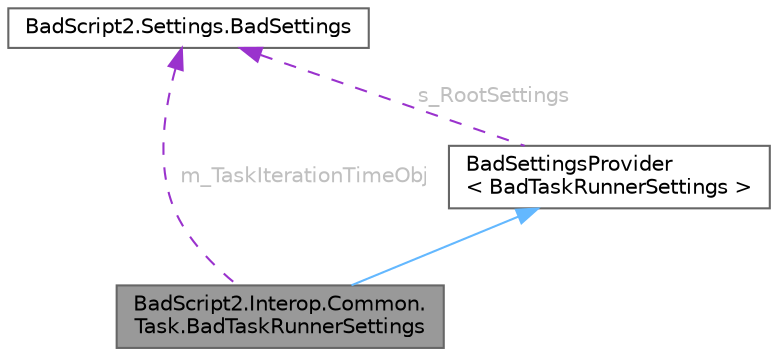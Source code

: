 digraph "BadScript2.Interop.Common.Task.BadTaskRunnerSettings"
{
 // LATEX_PDF_SIZE
  bgcolor="transparent";
  edge [fontname=Helvetica,fontsize=10,labelfontname=Helvetica,labelfontsize=10];
  node [fontname=Helvetica,fontsize=10,shape=box,height=0.2,width=0.4];
  Node1 [id="Node000001",label="BadScript2.Interop.Common.\lTask.BadTaskRunnerSettings",height=0.2,width=0.4,color="gray40", fillcolor="grey60", style="filled", fontcolor="black",tooltip="Settings of the Task Runner."];
  Node2 -> Node1 [id="edge1_Node000001_Node000002",dir="back",color="steelblue1",style="solid",tooltip=" "];
  Node2 [id="Node000002",label="BadSettingsProvider\l\< BadTaskRunnerSettings \>",height=0.2,width=0.4,color="gray40", fillcolor="white", style="filled",URL="$class_bad_script2_1_1_settings_1_1_bad_settings_provider.html",tooltip=" "];
  Node3 -> Node2 [id="edge2_Node000002_Node000003",dir="back",color="darkorchid3",style="dashed",tooltip=" ",label=" s_RootSettings",fontcolor="grey" ];
  Node3 [id="Node000003",label="BadScript2.Settings.BadSettings",height=0.2,width=0.4,color="gray40", fillcolor="white", style="filled",URL="$class_bad_script2_1_1_settings_1_1_bad_settings.html",tooltip="Public Api for the Settings System."];
  Node3 -> Node1 [id="edge3_Node000001_Node000003",dir="back",color="darkorchid3",style="dashed",tooltip=" ",label=" m_TaskIterationTimeObj",fontcolor="grey" ];
}
